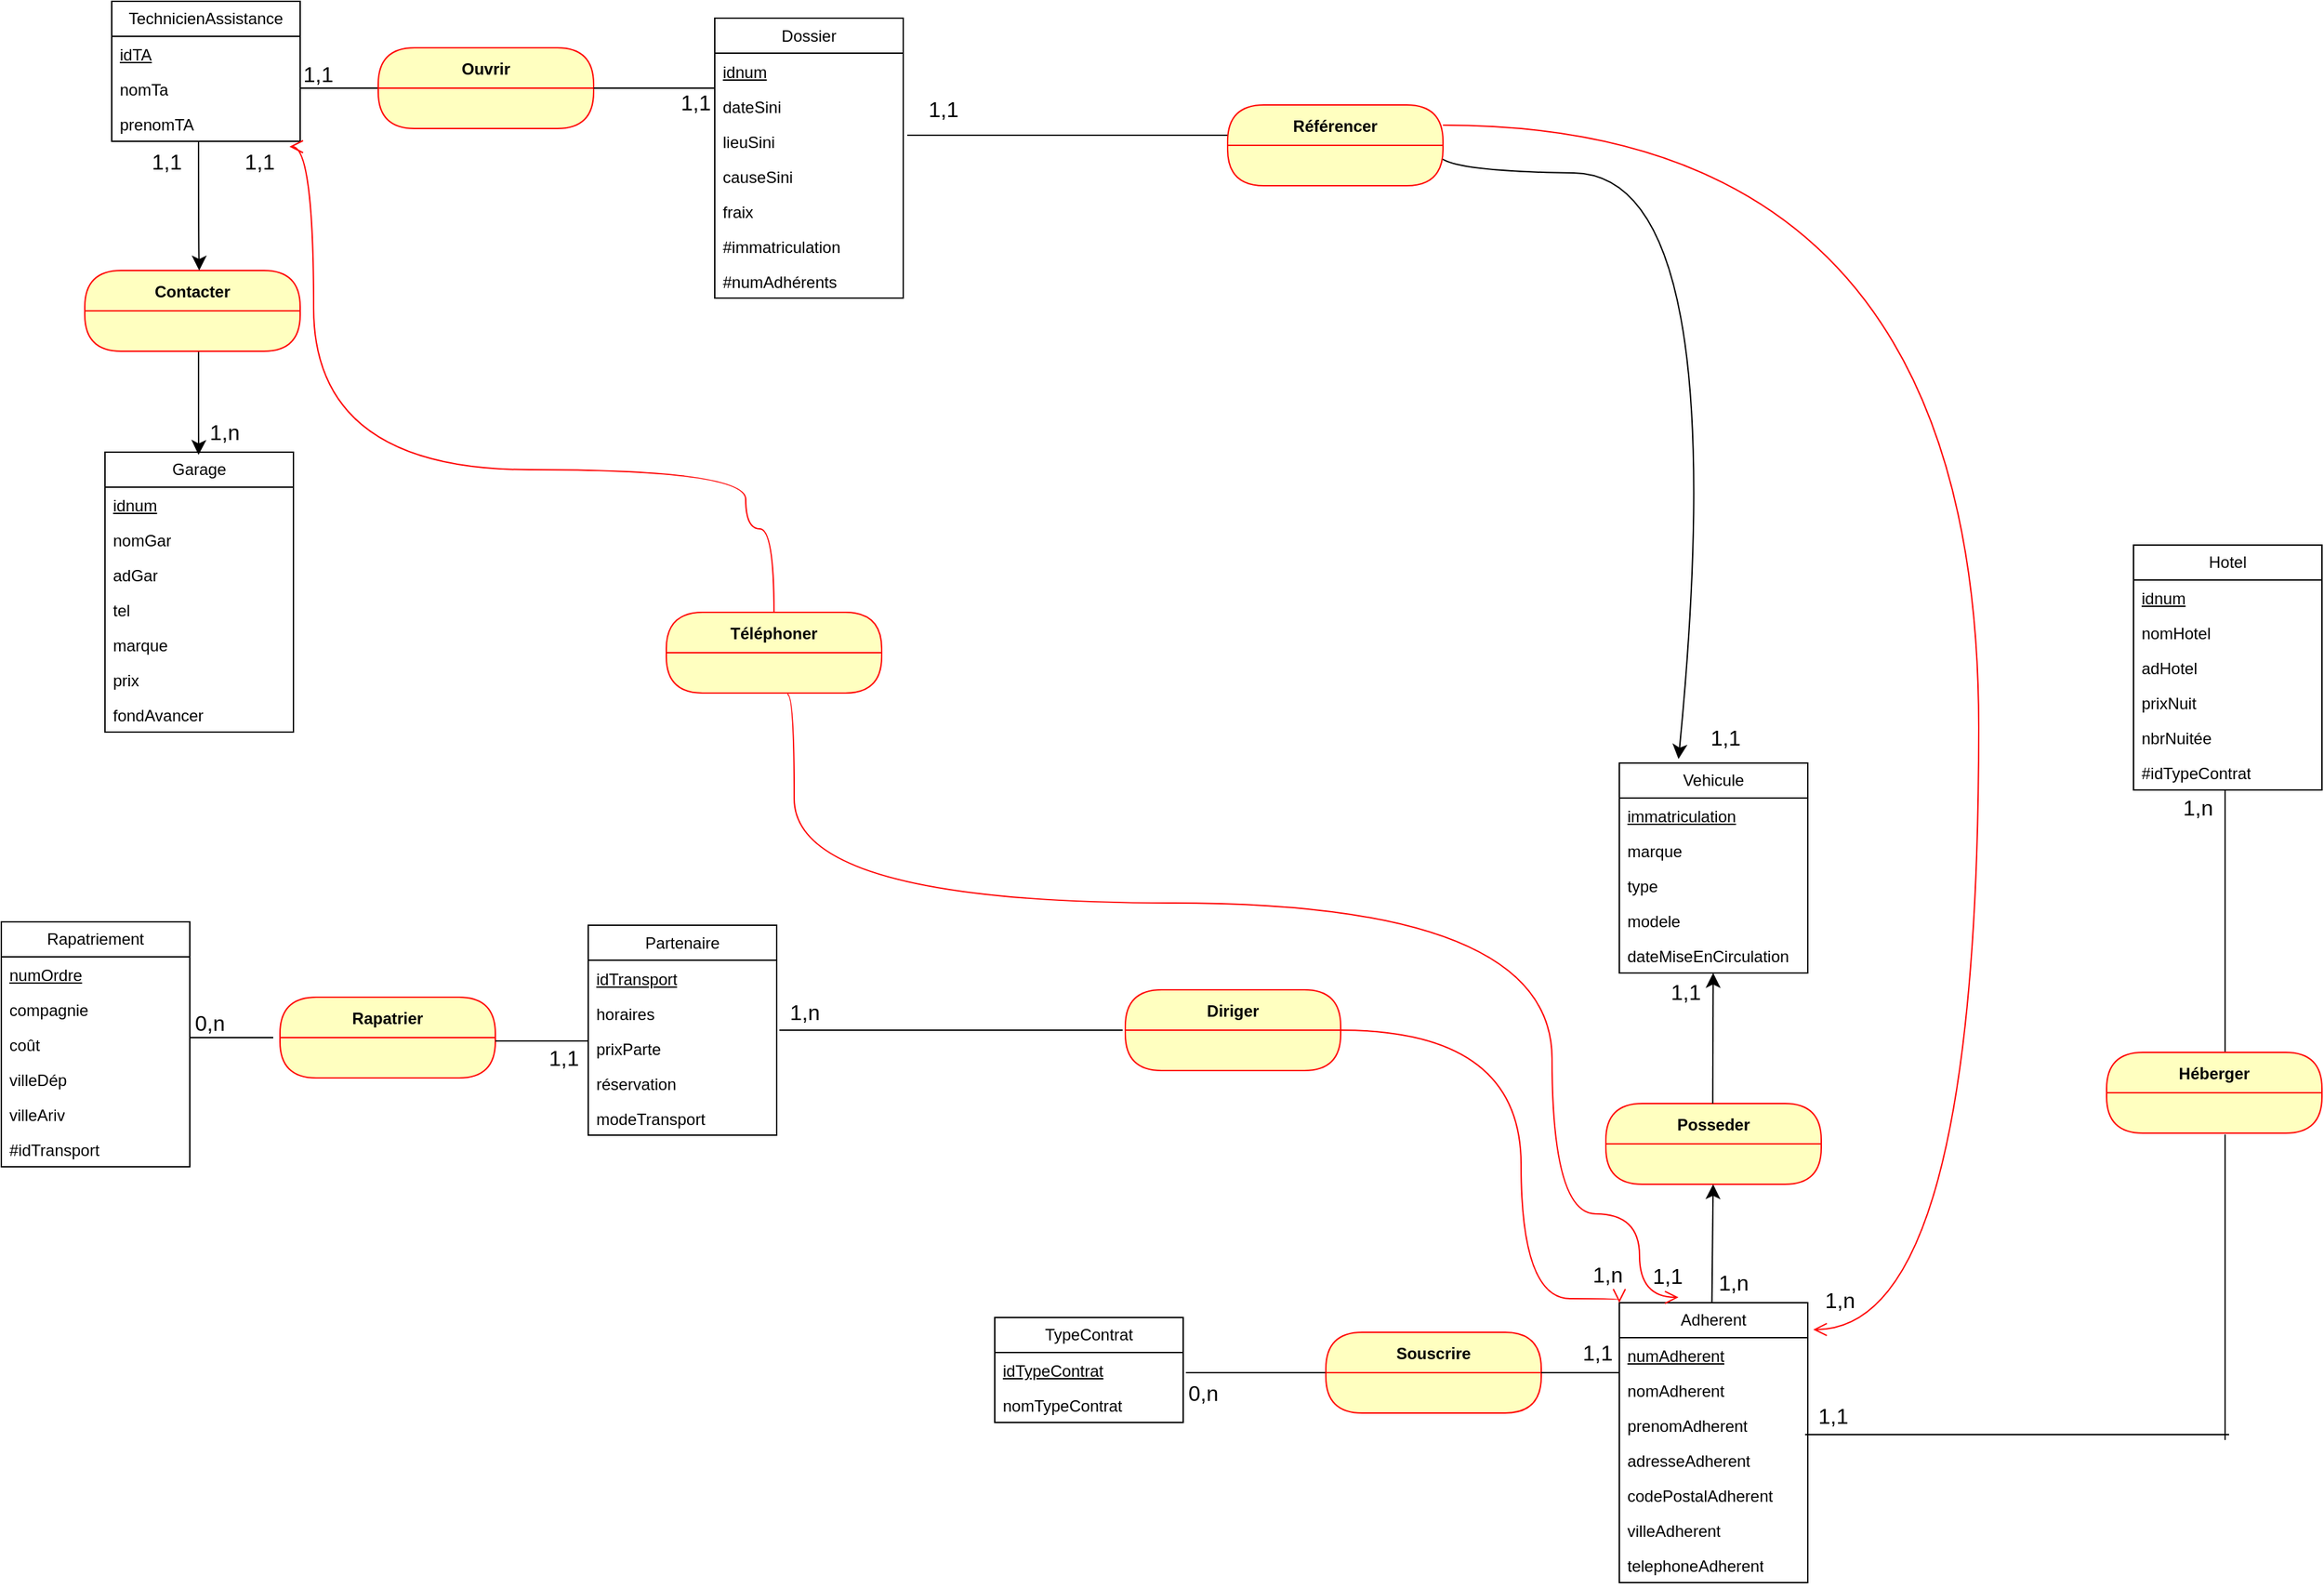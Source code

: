 <mxfile version="24.9.1">
  <diagram name="Page-1" id="tVB2RZ_dcveyIglYAben">
    <mxGraphModel dx="1834" dy="1194" grid="0" gridSize="10" guides="1" tooltips="1" connect="1" arrows="1" fold="1" page="0" pageScale="1" pageWidth="827" pageHeight="1169" math="0" shadow="0">
      <root>
        <mxCell id="0" />
        <mxCell id="1" parent="0" />
        <mxCell id="NAprB9nTRDR25nHlpTAs-6" value="Dossier" style="swimlane;fontStyle=0;childLayout=stackLayout;horizontal=1;startSize=26;fillColor=none;horizontalStack=0;resizeParent=1;resizeParentMax=0;resizeLast=0;collapsible=1;marginBottom=0;whiteSpace=wrap;html=1;" vertex="1" parent="1">
          <mxGeometry x="153" y="-113.5" width="140" height="208" as="geometry" />
        </mxCell>
        <mxCell id="NAprB9nTRDR25nHlpTAs-7" value="&lt;u&gt;idnum&lt;/u&gt;" style="text;strokeColor=none;fillColor=none;align=left;verticalAlign=top;spacingLeft=4;spacingRight=4;overflow=hidden;rotatable=0;points=[[0,0.5],[1,0.5]];portConstraint=eastwest;whiteSpace=wrap;html=1;" vertex="1" parent="NAprB9nTRDR25nHlpTAs-6">
          <mxGeometry y="26" width="140" height="26" as="geometry" />
        </mxCell>
        <mxCell id="NAprB9nTRDR25nHlpTAs-8" value="dateSini" style="text;strokeColor=none;fillColor=none;align=left;verticalAlign=top;spacingLeft=4;spacingRight=4;overflow=hidden;rotatable=0;points=[[0,0.5],[1,0.5]];portConstraint=eastwest;whiteSpace=wrap;html=1;" vertex="1" parent="NAprB9nTRDR25nHlpTAs-6">
          <mxGeometry y="52" width="140" height="26" as="geometry" />
        </mxCell>
        <mxCell id="NAprB9nTRDR25nHlpTAs-9" value="lieuSini" style="text;strokeColor=none;fillColor=none;align=left;verticalAlign=top;spacingLeft=4;spacingRight=4;overflow=hidden;rotatable=0;points=[[0,0.5],[1,0.5]];portConstraint=eastwest;whiteSpace=wrap;html=1;" vertex="1" parent="NAprB9nTRDR25nHlpTAs-6">
          <mxGeometry y="78" width="140" height="26" as="geometry" />
        </mxCell>
        <mxCell id="NAprB9nTRDR25nHlpTAs-14" value="causeSini" style="text;strokeColor=none;fillColor=none;align=left;verticalAlign=top;spacingLeft=4;spacingRight=4;overflow=hidden;rotatable=0;points=[[0,0.5],[1,0.5]];portConstraint=eastwest;whiteSpace=wrap;html=1;" vertex="1" parent="NAprB9nTRDR25nHlpTAs-6">
          <mxGeometry y="104" width="140" height="26" as="geometry" />
        </mxCell>
        <mxCell id="NAprB9nTRDR25nHlpTAs-19" value="fraix" style="text;strokeColor=none;fillColor=none;align=left;verticalAlign=top;spacingLeft=4;spacingRight=4;overflow=hidden;rotatable=0;points=[[0,0.5],[1,0.5]];portConstraint=eastwest;whiteSpace=wrap;html=1;" vertex="1" parent="NAprB9nTRDR25nHlpTAs-6">
          <mxGeometry y="130" width="140" height="26" as="geometry" />
        </mxCell>
        <mxCell id="NAprB9nTRDR25nHlpTAs-15" value="#immatriculation" style="text;strokeColor=none;fillColor=none;align=left;verticalAlign=top;spacingLeft=4;spacingRight=4;overflow=hidden;rotatable=0;points=[[0,0.5],[1,0.5]];portConstraint=eastwest;whiteSpace=wrap;html=1;" vertex="1" parent="NAprB9nTRDR25nHlpTAs-6">
          <mxGeometry y="156" width="140" height="26" as="geometry" />
        </mxCell>
        <mxCell id="NAprB9nTRDR25nHlpTAs-16" value="#numAdhérents" style="text;strokeColor=none;fillColor=none;align=left;verticalAlign=top;spacingLeft=4;spacingRight=4;overflow=hidden;rotatable=0;points=[[0,0.5],[1,0.5]];portConstraint=eastwest;whiteSpace=wrap;html=1;" vertex="1" parent="NAprB9nTRDR25nHlpTAs-6">
          <mxGeometry y="182" width="140" height="26" as="geometry" />
        </mxCell>
        <mxCell id="NAprB9nTRDR25nHlpTAs-1" value="TechnicienAssistance" style="swimlane;fontStyle=0;childLayout=stackLayout;horizontal=1;startSize=26;fillColor=none;horizontalStack=0;resizeParent=1;resizeParentMax=0;resizeLast=0;collapsible=1;marginBottom=0;whiteSpace=wrap;html=1;" vertex="1" parent="1">
          <mxGeometry x="-295" y="-126" width="140" height="104" as="geometry" />
        </mxCell>
        <mxCell id="NAprB9nTRDR25nHlpTAs-2" value="&lt;u&gt;idTA&lt;/u&gt;" style="text;strokeColor=none;fillColor=none;align=left;verticalAlign=top;spacingLeft=4;spacingRight=4;overflow=hidden;rotatable=0;points=[[0,0.5],[1,0.5]];portConstraint=eastwest;whiteSpace=wrap;html=1;" vertex="1" parent="NAprB9nTRDR25nHlpTAs-1">
          <mxGeometry y="26" width="140" height="26" as="geometry" />
        </mxCell>
        <mxCell id="NAprB9nTRDR25nHlpTAs-3" value="nomTa" style="text;strokeColor=none;fillColor=none;align=left;verticalAlign=top;spacingLeft=4;spacingRight=4;overflow=hidden;rotatable=0;points=[[0,0.5],[1,0.5]];portConstraint=eastwest;whiteSpace=wrap;html=1;" vertex="1" parent="NAprB9nTRDR25nHlpTAs-1">
          <mxGeometry y="52" width="140" height="26" as="geometry" />
        </mxCell>
        <mxCell id="NAprB9nTRDR25nHlpTAs-4" value="prenomTA" style="text;strokeColor=none;fillColor=none;align=left;verticalAlign=top;spacingLeft=4;spacingRight=4;overflow=hidden;rotatable=0;points=[[0,0.5],[1,0.5]];portConstraint=eastwest;whiteSpace=wrap;html=1;" vertex="1" parent="NAprB9nTRDR25nHlpTAs-1">
          <mxGeometry y="78" width="140" height="26" as="geometry" />
        </mxCell>
        <mxCell id="NAprB9nTRDR25nHlpTAs-5" value="" style="line;strokeWidth=1;fillColor=none;align=left;verticalAlign=middle;spacingTop=-1;spacingLeft=3;spacingRight=3;rotatable=0;labelPosition=right;points=[];portConstraint=eastwest;strokeColor=inherit;" vertex="1" parent="1">
          <mxGeometry x="-155" y="-71" width="132" height="19" as="geometry" />
        </mxCell>
        <mxCell id="NAprB9nTRDR25nHlpTAs-10" value="Ouvrir" style="swimlane;fontStyle=1;align=center;verticalAlign=middle;childLayout=stackLayout;horizontal=1;startSize=30;horizontalStack=0;resizeParent=0;resizeLast=1;container=0;fontColor=#000000;collapsible=0;rounded=1;arcSize=30;strokeColor=#ff0000;fillColor=#ffffc0;swimlaneFillColor=#ffffc0;dropTarget=0;" vertex="1" parent="1">
          <mxGeometry x="-97" y="-91.5" width="160" height="60" as="geometry" />
        </mxCell>
        <mxCell id="NAprB9nTRDR25nHlpTAs-13" value="" style="line;strokeWidth=1;fillColor=none;align=left;verticalAlign=middle;spacingTop=-1;spacingLeft=3;spacingRight=3;rotatable=0;labelPosition=right;points=[];portConstraint=eastwest;strokeColor=inherit;" vertex="1" parent="1">
          <mxGeometry x="63" y="-64.5" width="90" height="6" as="geometry" />
        </mxCell>
        <mxCell id="NAprB9nTRDR25nHlpTAs-17" value="1,1" style="text;strokeColor=none;fillColor=none;html=1;align=center;verticalAlign=middle;whiteSpace=wrap;rounded=0;fontSize=16;" vertex="1" parent="1">
          <mxGeometry x="-152" y="-79.5" width="21" height="15" as="geometry" />
        </mxCell>
        <mxCell id="NAprB9nTRDR25nHlpTAs-18" value="1,1" style="text;strokeColor=none;fillColor=none;html=1;align=center;verticalAlign=middle;whiteSpace=wrap;rounded=0;fontSize=16;" vertex="1" parent="1">
          <mxGeometry x="127" y="-58.5" width="24" height="15" as="geometry" />
        </mxCell>
        <mxCell id="NAprB9nTRDR25nHlpTAs-22" style="edgeStyle=none;curved=1;rounded=0;orthogonalLoop=1;jettySize=auto;html=1;fontSize=12;startSize=8;endSize=8;exitX=0.521;exitY=1.096;exitDx=0;exitDy=0;exitPerimeter=0;" edge="1" parent="1">
          <mxGeometry relative="1" as="geometry">
            <mxPoint x="-230.5" y="211" as="targetPoint" />
            <mxPoint x="-230.5" y="129.996" as="sourcePoint" />
            <Array as="points">
              <mxPoint x="-230.5" y="158" />
              <mxPoint x="-230.5" y="170" />
              <mxPoint x="-230.5" y="182" />
              <mxPoint x="-230.44" y="208" />
            </Array>
          </mxGeometry>
        </mxCell>
        <mxCell id="NAprB9nTRDR25nHlpTAs-23" value="TypeContrat" style="swimlane;fontStyle=0;childLayout=stackLayout;horizontal=1;startSize=26;fillColor=none;horizontalStack=0;resizeParent=1;resizeParentMax=0;resizeLast=0;collapsible=1;marginBottom=0;whiteSpace=wrap;html=1;" vertex="1" parent="1">
          <mxGeometry x="361" y="852" width="140" height="78" as="geometry" />
        </mxCell>
        <mxCell id="NAprB9nTRDR25nHlpTAs-24" value="&lt;u&gt;idTypeContrat&lt;/u&gt;" style="text;strokeColor=none;fillColor=none;align=left;verticalAlign=top;spacingLeft=4;spacingRight=4;overflow=hidden;rotatable=0;points=[[0,0.5],[1,0.5]];portConstraint=eastwest;whiteSpace=wrap;html=1;" vertex="1" parent="NAprB9nTRDR25nHlpTAs-23">
          <mxGeometry y="26" width="140" height="26" as="geometry" />
        </mxCell>
        <mxCell id="NAprB9nTRDR25nHlpTAs-25" value="nomTypeContrat" style="text;strokeColor=none;fillColor=none;align=left;verticalAlign=top;spacingLeft=4;spacingRight=4;overflow=hidden;rotatable=0;points=[[0,0.5],[1,0.5]];portConstraint=eastwest;whiteSpace=wrap;html=1;" vertex="1" parent="NAprB9nTRDR25nHlpTAs-23">
          <mxGeometry y="52" width="140" height="26" as="geometry" />
        </mxCell>
        <mxCell id="NAprB9nTRDR25nHlpTAs-27" value="" style="line;strokeWidth=1;fillColor=none;align=left;verticalAlign=middle;spacingTop=-1;spacingLeft=3;spacingRight=3;rotatable=0;labelPosition=right;points=[];portConstraint=eastwest;strokeColor=inherit;direction=south;" vertex="1" parent="1">
          <mxGeometry x="1214.5" y="460" width="121" height="195" as="geometry" />
        </mxCell>
        <mxCell id="NAprB9nTRDR25nHlpTAs-28" value="Garage" style="swimlane;fontStyle=0;childLayout=stackLayout;horizontal=1;startSize=26;fillColor=none;horizontalStack=0;resizeParent=1;resizeParentMax=0;resizeLast=0;collapsible=1;marginBottom=0;whiteSpace=wrap;html=1;" vertex="1" parent="1">
          <mxGeometry x="-300" y="209" width="140" height="208" as="geometry" />
        </mxCell>
        <mxCell id="NAprB9nTRDR25nHlpTAs-29" value="&lt;u&gt;idnum&lt;/u&gt;" style="text;strokeColor=none;fillColor=none;align=left;verticalAlign=top;spacingLeft=4;spacingRight=4;overflow=hidden;rotatable=0;points=[[0,0.5],[1,0.5]];portConstraint=eastwest;whiteSpace=wrap;html=1;" vertex="1" parent="NAprB9nTRDR25nHlpTAs-28">
          <mxGeometry y="26" width="140" height="26" as="geometry" />
        </mxCell>
        <mxCell id="NAprB9nTRDR25nHlpTAs-30" value="nomGar" style="text;strokeColor=none;fillColor=none;align=left;verticalAlign=top;spacingLeft=4;spacingRight=4;overflow=hidden;rotatable=0;points=[[0,0.5],[1,0.5]];portConstraint=eastwest;whiteSpace=wrap;html=1;" vertex="1" parent="NAprB9nTRDR25nHlpTAs-28">
          <mxGeometry y="52" width="140" height="26" as="geometry" />
        </mxCell>
        <mxCell id="NAprB9nTRDR25nHlpTAs-31" value="adGar" style="text;strokeColor=none;fillColor=none;align=left;verticalAlign=top;spacingLeft=4;spacingRight=4;overflow=hidden;rotatable=0;points=[[0,0.5],[1,0.5]];portConstraint=eastwest;whiteSpace=wrap;html=1;" vertex="1" parent="NAprB9nTRDR25nHlpTAs-28">
          <mxGeometry y="78" width="140" height="26" as="geometry" />
        </mxCell>
        <mxCell id="NAprB9nTRDR25nHlpTAs-32" value="tel" style="text;strokeColor=none;fillColor=none;align=left;verticalAlign=top;spacingLeft=4;spacingRight=4;overflow=hidden;rotatable=0;points=[[0,0.5],[1,0.5]];portConstraint=eastwest;whiteSpace=wrap;html=1;" vertex="1" parent="NAprB9nTRDR25nHlpTAs-28">
          <mxGeometry y="104" width="140" height="26" as="geometry" />
        </mxCell>
        <mxCell id="NAprB9nTRDR25nHlpTAs-38" value="marque" style="text;strokeColor=none;fillColor=none;align=left;verticalAlign=top;spacingLeft=4;spacingRight=4;overflow=hidden;rotatable=0;points=[[0,0.5],[1,0.5]];portConstraint=eastwest;whiteSpace=wrap;html=1;" vertex="1" parent="NAprB9nTRDR25nHlpTAs-28">
          <mxGeometry y="130" width="140" height="26" as="geometry" />
        </mxCell>
        <mxCell id="NAprB9nTRDR25nHlpTAs-39" value="prix" style="text;strokeColor=none;fillColor=none;align=left;verticalAlign=top;spacingLeft=4;spacingRight=4;overflow=hidden;rotatable=0;points=[[0,0.5],[1,0.5]];portConstraint=eastwest;whiteSpace=wrap;html=1;" vertex="1" parent="NAprB9nTRDR25nHlpTAs-28">
          <mxGeometry y="156" width="140" height="26" as="geometry" />
        </mxCell>
        <mxCell id="NAprB9nTRDR25nHlpTAs-40" value="fondAvancer" style="text;strokeColor=none;fillColor=none;align=left;verticalAlign=top;spacingLeft=4;spacingRight=4;overflow=hidden;rotatable=0;points=[[0,0.5],[1,0.5]];portConstraint=eastwest;whiteSpace=wrap;html=1;" vertex="1" parent="NAprB9nTRDR25nHlpTAs-28">
          <mxGeometry y="182" width="140" height="26" as="geometry" />
        </mxCell>
        <mxCell id="NAprB9nTRDR25nHlpTAs-42" value="Hotel" style="swimlane;fontStyle=0;childLayout=stackLayout;horizontal=1;startSize=26;fillColor=none;horizontalStack=0;resizeParent=1;resizeParentMax=0;resizeLast=0;collapsible=1;marginBottom=0;whiteSpace=wrap;html=1;" vertex="1" parent="1">
          <mxGeometry x="1207" y="278" width="140" height="182" as="geometry" />
        </mxCell>
        <mxCell id="NAprB9nTRDR25nHlpTAs-43" value="&lt;u&gt;idnum&lt;/u&gt;" style="text;strokeColor=none;fillColor=none;align=left;verticalAlign=top;spacingLeft=4;spacingRight=4;overflow=hidden;rotatable=0;points=[[0,0.5],[1,0.5]];portConstraint=eastwest;whiteSpace=wrap;html=1;" vertex="1" parent="NAprB9nTRDR25nHlpTAs-42">
          <mxGeometry y="26" width="140" height="26" as="geometry" />
        </mxCell>
        <mxCell id="NAprB9nTRDR25nHlpTAs-44" value="nomHotel" style="text;strokeColor=none;fillColor=none;align=left;verticalAlign=top;spacingLeft=4;spacingRight=4;overflow=hidden;rotatable=0;points=[[0,0.5],[1,0.5]];portConstraint=eastwest;whiteSpace=wrap;html=1;" vertex="1" parent="NAprB9nTRDR25nHlpTAs-42">
          <mxGeometry y="52" width="140" height="26" as="geometry" />
        </mxCell>
        <mxCell id="NAprB9nTRDR25nHlpTAs-45" value="adHotel" style="text;strokeColor=none;fillColor=none;align=left;verticalAlign=top;spacingLeft=4;spacingRight=4;overflow=hidden;rotatable=0;points=[[0,0.5],[1,0.5]];portConstraint=eastwest;whiteSpace=wrap;html=1;" vertex="1" parent="NAprB9nTRDR25nHlpTAs-42">
          <mxGeometry y="78" width="140" height="26" as="geometry" />
        </mxCell>
        <mxCell id="NAprB9nTRDR25nHlpTAs-46" value="prixNuit" style="text;strokeColor=none;fillColor=none;align=left;verticalAlign=top;spacingLeft=4;spacingRight=4;overflow=hidden;rotatable=0;points=[[0,0.5],[1,0.5]];portConstraint=eastwest;whiteSpace=wrap;html=1;" vertex="1" parent="NAprB9nTRDR25nHlpTAs-42">
          <mxGeometry y="104" width="140" height="26" as="geometry" />
        </mxCell>
        <mxCell id="NAprB9nTRDR25nHlpTAs-47" value="nbrNuitée" style="text;strokeColor=none;fillColor=none;align=left;verticalAlign=top;spacingLeft=4;spacingRight=4;overflow=hidden;rotatable=0;points=[[0,0.5],[1,0.5]];portConstraint=eastwest;whiteSpace=wrap;html=1;" vertex="1" parent="NAprB9nTRDR25nHlpTAs-42">
          <mxGeometry y="130" width="140" height="26" as="geometry" />
        </mxCell>
        <mxCell id="NAprB9nTRDR25nHlpTAs-56" value="#idTypeContrat" style="text;strokeColor=none;fillColor=none;align=left;verticalAlign=top;spacingLeft=4;spacingRight=4;overflow=hidden;rotatable=0;points=[[0,0.5],[1,0.5]];portConstraint=eastwest;whiteSpace=wrap;html=1;" vertex="1" parent="NAprB9nTRDR25nHlpTAs-42">
          <mxGeometry y="156" width="140" height="26" as="geometry" />
        </mxCell>
        <mxCell id="NAprB9nTRDR25nHlpTAs-49" value="Contacter" style="swimlane;fontStyle=1;align=center;verticalAlign=middle;childLayout=stackLayout;horizontal=1;startSize=30;horizontalStack=0;resizeParent=0;resizeLast=1;container=0;fontColor=#000000;collapsible=0;rounded=1;arcSize=30;strokeColor=#ff0000;fillColor=#ffffc0;swimlaneFillColor=#ffffc0;dropTarget=0;" vertex="1" parent="1">
          <mxGeometry x="-315" y="74" width="160" height="60" as="geometry" />
        </mxCell>
        <mxCell id="NAprB9nTRDR25nHlpTAs-54" style="edgeStyle=none;curved=1;rounded=0;orthogonalLoop=1;jettySize=auto;html=1;fontSize=12;startSize=8;endSize=8;exitX=0.521;exitY=1.096;exitDx=0;exitDy=0;exitPerimeter=0;" edge="1" parent="1">
          <mxGeometry relative="1" as="geometry">
            <mxPoint x="-230" y="74" as="targetPoint" />
            <mxPoint x="-230.5" y="-22.004" as="sourcePoint" />
            <Array as="points">
              <mxPoint x="-230.44" y="56" />
              <mxPoint x="-230" y="72" />
            </Array>
          </mxGeometry>
        </mxCell>
        <mxCell id="NAprB9nTRDR25nHlpTAs-57" value="" style="line;strokeWidth=1;fillColor=none;align=left;verticalAlign=middle;spacingTop=-1;spacingLeft=3;spacingRight=3;rotatable=0;labelPosition=right;points=[];portConstraint=eastwest;strokeColor=inherit;" vertex="1" parent="1">
          <mxGeometry x="503" y="829.5" width="104" height="127" as="geometry" />
        </mxCell>
        <mxCell id="NAprB9nTRDR25nHlpTAs-58" value="Adherent" style="swimlane;fontStyle=0;childLayout=stackLayout;horizontal=1;startSize=26;fillColor=none;horizontalStack=0;resizeParent=1;resizeParentMax=0;resizeLast=0;collapsible=1;marginBottom=0;whiteSpace=wrap;html=1;" vertex="1" parent="1">
          <mxGeometry x="825" y="841" width="140" height="208" as="geometry" />
        </mxCell>
        <mxCell id="NAprB9nTRDR25nHlpTAs-59" value="&lt;u&gt;numAdherent&lt;/u&gt;" style="text;strokeColor=none;fillColor=none;align=left;verticalAlign=top;spacingLeft=4;spacingRight=4;overflow=hidden;rotatable=0;points=[[0,0.5],[1,0.5]];portConstraint=eastwest;whiteSpace=wrap;html=1;" vertex="1" parent="NAprB9nTRDR25nHlpTAs-58">
          <mxGeometry y="26" width="140" height="26" as="geometry" />
        </mxCell>
        <mxCell id="NAprB9nTRDR25nHlpTAs-60" value="nomAdherent" style="text;strokeColor=none;fillColor=none;align=left;verticalAlign=top;spacingLeft=4;spacingRight=4;overflow=hidden;rotatable=0;points=[[0,0.5],[1,0.5]];portConstraint=eastwest;whiteSpace=wrap;html=1;" vertex="1" parent="NAprB9nTRDR25nHlpTAs-58">
          <mxGeometry y="52" width="140" height="26" as="geometry" />
        </mxCell>
        <mxCell id="NAprB9nTRDR25nHlpTAs-61" value="prenomAdherent" style="text;strokeColor=none;fillColor=none;align=left;verticalAlign=top;spacingLeft=4;spacingRight=4;overflow=hidden;rotatable=0;points=[[0,0.5],[1,0.5]];portConstraint=eastwest;whiteSpace=wrap;html=1;" vertex="1" parent="NAprB9nTRDR25nHlpTAs-58">
          <mxGeometry y="78" width="140" height="26" as="geometry" />
        </mxCell>
        <mxCell id="NAprB9nTRDR25nHlpTAs-66" value="adresseAdherent" style="text;strokeColor=none;fillColor=none;align=left;verticalAlign=top;spacingLeft=4;spacingRight=4;overflow=hidden;rotatable=0;points=[[0,0.5],[1,0.5]];portConstraint=eastwest;whiteSpace=wrap;html=1;" vertex="1" parent="NAprB9nTRDR25nHlpTAs-58">
          <mxGeometry y="104" width="140" height="26" as="geometry" />
        </mxCell>
        <mxCell id="NAprB9nTRDR25nHlpTAs-67" value="codePostalAdherent" style="text;strokeColor=none;fillColor=none;align=left;verticalAlign=top;spacingLeft=4;spacingRight=4;overflow=hidden;rotatable=0;points=[[0,0.5],[1,0.5]];portConstraint=eastwest;whiteSpace=wrap;html=1;" vertex="1" parent="NAprB9nTRDR25nHlpTAs-58">
          <mxGeometry y="130" width="140" height="26" as="geometry" />
        </mxCell>
        <mxCell id="NAprB9nTRDR25nHlpTAs-68" value="villeAdherent" style="text;strokeColor=none;fillColor=none;align=left;verticalAlign=top;spacingLeft=4;spacingRight=4;overflow=hidden;rotatable=0;points=[[0,0.5],[1,0.5]];portConstraint=eastwest;whiteSpace=wrap;html=1;" vertex="1" parent="NAprB9nTRDR25nHlpTAs-58">
          <mxGeometry y="156" width="140" height="26" as="geometry" />
        </mxCell>
        <mxCell id="NAprB9nTRDR25nHlpTAs-69" value="telephoneAdherent" style="text;strokeColor=none;fillColor=none;align=left;verticalAlign=top;spacingLeft=4;spacingRight=4;overflow=hidden;rotatable=0;points=[[0,0.5],[1,0.5]];portConstraint=eastwest;whiteSpace=wrap;html=1;" vertex="1" parent="NAprB9nTRDR25nHlpTAs-58">
          <mxGeometry y="182" width="140" height="26" as="geometry" />
        </mxCell>
        <mxCell id="NAprB9nTRDR25nHlpTAs-62" value="Souscrire" style="swimlane;fontStyle=1;align=center;verticalAlign=middle;childLayout=stackLayout;horizontal=1;startSize=30;horizontalStack=0;resizeParent=0;resizeLast=1;container=0;fontColor=#000000;collapsible=0;rounded=1;arcSize=30;strokeColor=#ff0000;fillColor=#ffffc0;swimlaneFillColor=#ffffc0;dropTarget=0;" vertex="1" parent="1">
          <mxGeometry x="607" y="863" width="160" height="60" as="geometry" />
        </mxCell>
        <mxCell id="NAprB9nTRDR25nHlpTAs-65" value="" style="line;strokeWidth=1;fillColor=none;align=left;verticalAlign=middle;spacingTop=-1;spacingLeft=3;spacingRight=3;rotatable=0;labelPosition=right;points=[];portConstraint=eastwest;strokeColor=inherit;" vertex="1" parent="1">
          <mxGeometry x="767" y="829.5" width="58" height="127" as="geometry" />
        </mxCell>
        <mxCell id="NAprB9nTRDR25nHlpTAs-71" style="edgeStyle=none;curved=1;rounded=0;orthogonalLoop=1;jettySize=auto;html=1;fontSize=12;startSize=8;endSize=8;" edge="1" parent="1" target="NAprB9nTRDR25nHlpTAs-72">
          <mxGeometry relative="1" as="geometry">
            <mxPoint x="896.22" y="748" as="targetPoint" />
            <mxPoint x="893.78" y="841" as="sourcePoint" />
            <Array as="points" />
          </mxGeometry>
        </mxCell>
        <mxCell id="NAprB9nTRDR25nHlpTAs-72" value="Posseder" style="swimlane;fontStyle=1;align=center;verticalAlign=middle;childLayout=stackLayout;horizontal=1;startSize=30;horizontalStack=0;resizeParent=0;resizeLast=1;container=0;fontColor=#000000;collapsible=0;rounded=1;arcSize=30;strokeColor=#ff0000;fillColor=#ffffc0;swimlaneFillColor=#ffffc0;dropTarget=0;" vertex="1" parent="1">
          <mxGeometry x="815" y="693" width="160" height="60" as="geometry" />
        </mxCell>
        <mxCell id="NAprB9nTRDR25nHlpTAs-74" style="edgeStyle=none;curved=1;rounded=0;orthogonalLoop=1;jettySize=auto;html=1;fontSize=12;startSize=8;endSize=8;" edge="1" parent="1" target="NAprB9nTRDR25nHlpTAs-75">
          <mxGeometry relative="1" as="geometry">
            <mxPoint x="895.61" y="605" as="targetPoint" />
            <mxPoint x="894.39" y="693" as="sourcePoint" />
            <Array as="points" />
          </mxGeometry>
        </mxCell>
        <mxCell id="NAprB9nTRDR25nHlpTAs-75" value="Vehicule" style="swimlane;fontStyle=0;childLayout=stackLayout;horizontal=1;startSize=26;fillColor=none;horizontalStack=0;resizeParent=1;resizeParentMax=0;resizeLast=0;collapsible=1;marginBottom=0;whiteSpace=wrap;html=1;" vertex="1" parent="1">
          <mxGeometry x="825.0" y="440" width="140" height="156" as="geometry" />
        </mxCell>
        <mxCell id="NAprB9nTRDR25nHlpTAs-76" value="&lt;u&gt;immatriculation&lt;/u&gt;" style="text;strokeColor=none;fillColor=none;align=left;verticalAlign=top;spacingLeft=4;spacingRight=4;overflow=hidden;rotatable=0;points=[[0,0.5],[1,0.5]];portConstraint=eastwest;whiteSpace=wrap;html=1;" vertex="1" parent="NAprB9nTRDR25nHlpTAs-75">
          <mxGeometry y="26" width="140" height="26" as="geometry" />
        </mxCell>
        <mxCell id="NAprB9nTRDR25nHlpTAs-77" value="marque" style="text;strokeColor=none;fillColor=none;align=left;verticalAlign=top;spacingLeft=4;spacingRight=4;overflow=hidden;rotatable=0;points=[[0,0.5],[1,0.5]];portConstraint=eastwest;whiteSpace=wrap;html=1;" vertex="1" parent="NAprB9nTRDR25nHlpTAs-75">
          <mxGeometry y="52" width="140" height="26" as="geometry" />
        </mxCell>
        <mxCell id="NAprB9nTRDR25nHlpTAs-78" value="type" style="text;strokeColor=none;fillColor=none;align=left;verticalAlign=top;spacingLeft=4;spacingRight=4;overflow=hidden;rotatable=0;points=[[0,0.5],[1,0.5]];portConstraint=eastwest;whiteSpace=wrap;html=1;" vertex="1" parent="NAprB9nTRDR25nHlpTAs-75">
          <mxGeometry y="78" width="140" height="26" as="geometry" />
        </mxCell>
        <mxCell id="NAprB9nTRDR25nHlpTAs-79" value="modele" style="text;strokeColor=none;fillColor=none;align=left;verticalAlign=top;spacingLeft=4;spacingRight=4;overflow=hidden;rotatable=0;points=[[0,0.5],[1,0.5]];portConstraint=eastwest;whiteSpace=wrap;html=1;" vertex="1" parent="NAprB9nTRDR25nHlpTAs-75">
          <mxGeometry y="104" width="140" height="26" as="geometry" />
        </mxCell>
        <mxCell id="NAprB9nTRDR25nHlpTAs-80" value="dateMiseEnCirculation" style="text;strokeColor=none;fillColor=none;align=left;verticalAlign=top;spacingLeft=4;spacingRight=4;overflow=hidden;rotatable=0;points=[[0,0.5],[1,0.5]];portConstraint=eastwest;whiteSpace=wrap;html=1;" vertex="1" parent="NAprB9nTRDR25nHlpTAs-75">
          <mxGeometry y="130" width="140" height="26" as="geometry" />
        </mxCell>
        <mxCell id="NAprB9nTRDR25nHlpTAs-81" value="0,n" style="text;strokeColor=none;fillColor=none;html=1;align=center;verticalAlign=middle;whiteSpace=wrap;rounded=0;fontSize=16;" vertex="1" parent="1">
          <mxGeometry x="503" y="897" width="26" height="22" as="geometry" />
        </mxCell>
        <mxCell id="NAprB9nTRDR25nHlpTAs-82" value="1,1" style="text;strokeColor=none;fillColor=none;html=1;align=center;verticalAlign=middle;whiteSpace=wrap;rounded=0;fontSize=16;" vertex="1" parent="1">
          <mxGeometry x="796" y="876" width="26" height="3" as="geometry" />
        </mxCell>
        <mxCell id="NAprB9nTRDR25nHlpTAs-83" value="1,n" style="text;strokeColor=none;fillColor=none;html=1;align=center;verticalAlign=middle;whiteSpace=wrap;rounded=0;fontSize=16;" vertex="1" parent="1">
          <mxGeometry x="903" y="818" width="14" height="15" as="geometry" />
        </mxCell>
        <mxCell id="NAprB9nTRDR25nHlpTAs-84" value="1,1" style="text;strokeColor=none;fillColor=none;html=1;align=center;verticalAlign=middle;whiteSpace=wrap;rounded=0;fontSize=16;" vertex="1" parent="1">
          <mxGeometry x="865" y="605" width="19" height="9" as="geometry" />
        </mxCell>
        <mxCell id="NAprB9nTRDR25nHlpTAs-87" value="1,n" style="text;strokeColor=none;fillColor=none;html=1;align=center;verticalAlign=middle;whiteSpace=wrap;rounded=0;fontSize=16;" vertex="1" parent="1">
          <mxGeometry x="1225" y="458" width="60" height="30" as="geometry" />
        </mxCell>
        <mxCell id="NAprB9nTRDR25nHlpTAs-88" value="Rapatriement" style="swimlane;fontStyle=0;childLayout=stackLayout;horizontal=1;startSize=26;fillColor=none;horizontalStack=0;resizeParent=1;resizeParentMax=0;resizeLast=0;collapsible=1;marginBottom=0;whiteSpace=wrap;html=1;" vertex="1" parent="1">
          <mxGeometry x="-377" y="558" width="140" height="182" as="geometry" />
        </mxCell>
        <mxCell id="NAprB9nTRDR25nHlpTAs-89" value="&lt;u&gt;numOrdre&lt;/u&gt;" style="text;strokeColor=none;fillColor=none;align=left;verticalAlign=top;spacingLeft=4;spacingRight=4;overflow=hidden;rotatable=0;points=[[0,0.5],[1,0.5]];portConstraint=eastwest;whiteSpace=wrap;html=1;" vertex="1" parent="NAprB9nTRDR25nHlpTAs-88">
          <mxGeometry y="26" width="140" height="26" as="geometry" />
        </mxCell>
        <mxCell id="NAprB9nTRDR25nHlpTAs-90" value="compagnie" style="text;strokeColor=none;fillColor=none;align=left;verticalAlign=top;spacingLeft=4;spacingRight=4;overflow=hidden;rotatable=0;points=[[0,0.5],[1,0.5]];portConstraint=eastwest;whiteSpace=wrap;html=1;" vertex="1" parent="NAprB9nTRDR25nHlpTAs-88">
          <mxGeometry y="52" width="140" height="26" as="geometry" />
        </mxCell>
        <mxCell id="NAprB9nTRDR25nHlpTAs-91" value="coût" style="text;strokeColor=none;fillColor=none;align=left;verticalAlign=top;spacingLeft=4;spacingRight=4;overflow=hidden;rotatable=0;points=[[0,0.5],[1,0.5]];portConstraint=eastwest;whiteSpace=wrap;html=1;" vertex="1" parent="NAprB9nTRDR25nHlpTAs-88">
          <mxGeometry y="78" width="140" height="26" as="geometry" />
        </mxCell>
        <mxCell id="NAprB9nTRDR25nHlpTAs-92" value="villeDép" style="text;strokeColor=none;fillColor=none;align=left;verticalAlign=top;spacingLeft=4;spacingRight=4;overflow=hidden;rotatable=0;points=[[0,0.5],[1,0.5]];portConstraint=eastwest;whiteSpace=wrap;html=1;" vertex="1" parent="NAprB9nTRDR25nHlpTAs-88">
          <mxGeometry y="104" width="140" height="26" as="geometry" />
        </mxCell>
        <mxCell id="NAprB9nTRDR25nHlpTAs-93" value="villeAriv" style="text;strokeColor=none;fillColor=none;align=left;verticalAlign=top;spacingLeft=4;spacingRight=4;overflow=hidden;rotatable=0;points=[[0,0.5],[1,0.5]];portConstraint=eastwest;whiteSpace=wrap;html=1;" vertex="1" parent="NAprB9nTRDR25nHlpTAs-88">
          <mxGeometry y="130" width="140" height="26" as="geometry" />
        </mxCell>
        <mxCell id="NAprB9nTRDR25nHlpTAs-94" value="#idTransport" style="text;strokeColor=none;fillColor=none;align=left;verticalAlign=top;spacingLeft=4;spacingRight=4;overflow=hidden;rotatable=0;points=[[0,0.5],[1,0.5]];portConstraint=eastwest;whiteSpace=wrap;html=1;" vertex="1" parent="NAprB9nTRDR25nHlpTAs-88">
          <mxGeometry y="156" width="140" height="26" as="geometry" />
        </mxCell>
        <mxCell id="NAprB9nTRDR25nHlpTAs-95" value="Partenaire" style="swimlane;fontStyle=0;childLayout=stackLayout;horizontal=1;startSize=26;fillColor=none;horizontalStack=0;resizeParent=1;resizeParentMax=0;resizeLast=0;collapsible=1;marginBottom=0;whiteSpace=wrap;html=1;" vertex="1" parent="1">
          <mxGeometry x="59" y="560.5" width="140" height="156" as="geometry" />
        </mxCell>
        <mxCell id="NAprB9nTRDR25nHlpTAs-96" value="&lt;u&gt;idTransport&lt;/u&gt;" style="text;strokeColor=none;fillColor=none;align=left;verticalAlign=top;spacingLeft=4;spacingRight=4;overflow=hidden;rotatable=0;points=[[0,0.5],[1,0.5]];portConstraint=eastwest;whiteSpace=wrap;html=1;" vertex="1" parent="NAprB9nTRDR25nHlpTAs-95">
          <mxGeometry y="26" width="140" height="26" as="geometry" />
        </mxCell>
        <mxCell id="NAprB9nTRDR25nHlpTAs-97" value="horaires" style="text;strokeColor=none;fillColor=none;align=left;verticalAlign=top;spacingLeft=4;spacingRight=4;overflow=hidden;rotatable=0;points=[[0,0.5],[1,0.5]];portConstraint=eastwest;whiteSpace=wrap;html=1;" vertex="1" parent="NAprB9nTRDR25nHlpTAs-95">
          <mxGeometry y="52" width="140" height="26" as="geometry" />
        </mxCell>
        <mxCell id="NAprB9nTRDR25nHlpTAs-98" value="prixParte" style="text;strokeColor=none;fillColor=none;align=left;verticalAlign=top;spacingLeft=4;spacingRight=4;overflow=hidden;rotatable=0;points=[[0,0.5],[1,0.5]];portConstraint=eastwest;whiteSpace=wrap;html=1;" vertex="1" parent="NAprB9nTRDR25nHlpTAs-95">
          <mxGeometry y="78" width="140" height="26" as="geometry" />
        </mxCell>
        <mxCell id="NAprB9nTRDR25nHlpTAs-99" value="réservation" style="text;strokeColor=none;fillColor=none;align=left;verticalAlign=top;spacingLeft=4;spacingRight=4;overflow=hidden;rotatable=0;points=[[0,0.5],[1,0.5]];portConstraint=eastwest;whiteSpace=wrap;html=1;" vertex="1" parent="NAprB9nTRDR25nHlpTAs-95">
          <mxGeometry y="104" width="140" height="26" as="geometry" />
        </mxCell>
        <mxCell id="NAprB9nTRDR25nHlpTAs-100" value="modeTransport" style="text;strokeColor=none;fillColor=none;align=left;verticalAlign=top;spacingLeft=4;spacingRight=4;overflow=hidden;rotatable=0;points=[[0,0.5],[1,0.5]];portConstraint=eastwest;whiteSpace=wrap;html=1;" vertex="1" parent="NAprB9nTRDR25nHlpTAs-95">
          <mxGeometry y="130" width="140" height="26" as="geometry" />
        </mxCell>
        <mxCell id="NAprB9nTRDR25nHlpTAs-101" value="Rapatrier" style="swimlane;fontStyle=1;align=center;verticalAlign=middle;childLayout=stackLayout;horizontal=1;startSize=30;horizontalStack=0;resizeParent=0;resizeLast=1;container=0;fontColor=#000000;collapsible=0;rounded=1;arcSize=30;strokeColor=#ff0000;fillColor=#ffffc0;swimlaneFillColor=#ffffc0;dropTarget=0;" vertex="1" parent="1">
          <mxGeometry x="-170" y="614" width="160" height="60" as="geometry" />
        </mxCell>
        <mxCell id="NAprB9nTRDR25nHlpTAs-104" value="" style="line;strokeWidth=1;fillColor=none;align=left;verticalAlign=middle;spacingTop=-1;spacingLeft=3;spacingRight=3;rotatable=0;labelPosition=right;points=[];portConstraint=eastwest;strokeColor=inherit;" vertex="1" parent="1">
          <mxGeometry x="-237" y="640" width="62" height="8" as="geometry" />
        </mxCell>
        <mxCell id="NAprB9nTRDR25nHlpTAs-105" value="" style="line;strokeWidth=1;fillColor=none;align=left;verticalAlign=middle;spacingTop=-1;spacingLeft=3;spacingRight=3;rotatable=0;labelPosition=right;points=[];portConstraint=eastwest;strokeColor=inherit;" vertex="1" parent="1">
          <mxGeometry x="-10" y="642.5" width="69" height="8" as="geometry" />
        </mxCell>
        <mxCell id="NAprB9nTRDR25nHlpTAs-106" value="Héberger" style="swimlane;fontStyle=1;align=center;verticalAlign=middle;childLayout=stackLayout;horizontal=1;startSize=30;horizontalStack=0;resizeParent=0;resizeLast=1;container=0;fontColor=#000000;collapsible=0;rounded=1;arcSize=30;strokeColor=#ff0000;fillColor=#ffffc0;swimlaneFillColor=#ffffc0;dropTarget=0;" vertex="1" parent="1">
          <mxGeometry x="1187" y="655" width="160" height="60" as="geometry" />
        </mxCell>
        <mxCell id="NAprB9nTRDR25nHlpTAs-110" value="1,1" style="text;strokeColor=none;fillColor=none;html=1;align=center;verticalAlign=middle;whiteSpace=wrap;rounded=0;fontSize=16;" vertex="1" parent="1">
          <mxGeometry x="968" y="912" width="32" height="26" as="geometry" />
        </mxCell>
        <mxCell id="NAprB9nTRDR25nHlpTAs-111" value="" style="line;strokeWidth=1;fillColor=none;align=left;verticalAlign=middle;spacingTop=-1;spacingLeft=3;spacingRight=3;rotatable=0;labelPosition=right;points=[];portConstraint=eastwest;strokeColor=inherit;" vertex="1" parent="1">
          <mxGeometry x="963" y="935" width="315" height="8" as="geometry" />
        </mxCell>
        <mxCell id="NAprB9nTRDR25nHlpTAs-112" value="" style="line;strokeWidth=1;fillColor=none;align=left;verticalAlign=middle;spacingTop=-1;spacingLeft=3;spacingRight=3;rotatable=0;labelPosition=right;points=[];portConstraint=eastwest;strokeColor=inherit;direction=south;" vertex="1" parent="1">
          <mxGeometry x="1271" y="716" width="8" height="227" as="geometry" />
        </mxCell>
        <mxCell id="NAprB9nTRDR25nHlpTAs-116" value="Diriger" style="swimlane;fontStyle=1;align=center;verticalAlign=middle;childLayout=stackLayout;horizontal=1;startSize=30;horizontalStack=0;resizeParent=0;resizeLast=1;container=0;fontColor=#000000;collapsible=0;rounded=1;arcSize=30;strokeColor=#ff0000;fillColor=#ffffc0;swimlaneFillColor=#ffffc0;dropTarget=0;" vertex="1" parent="1">
          <mxGeometry x="458" y="608.5" width="160" height="60" as="geometry" />
        </mxCell>
        <mxCell id="NAprB9nTRDR25nHlpTAs-118" value="" style="edgeStyle=orthogonalEdgeStyle;html=1;verticalAlign=bottom;endArrow=open;endSize=8;strokeColor=#ff0000;rounded=0;fontSize=12;curved=1;entryX=0;entryY=0;entryDx=0;entryDy=0;" edge="1" source="NAprB9nTRDR25nHlpTAs-116" parent="1" target="NAprB9nTRDR25nHlpTAs-58">
          <mxGeometry relative="1" as="geometry">
            <mxPoint x="833.02" y="837.46" as="targetPoint" />
            <Array as="points">
              <mxPoint x="752" y="639" />
              <mxPoint x="752" y="838" />
              <mxPoint x="825" y="838" />
            </Array>
          </mxGeometry>
        </mxCell>
        <mxCell id="NAprB9nTRDR25nHlpTAs-119" value="" style="line;strokeWidth=1;fillColor=none;align=left;verticalAlign=middle;spacingTop=-1;spacingLeft=3;spacingRight=3;rotatable=0;labelPosition=right;points=[];portConstraint=eastwest;strokeColor=inherit;" vertex="1" parent="1">
          <mxGeometry x="201" y="634.5" width="255" height="8" as="geometry" />
        </mxCell>
        <mxCell id="NAprB9nTRDR25nHlpTAs-120" value="1,n" style="text;strokeColor=none;fillColor=none;html=1;align=center;verticalAlign=middle;whiteSpace=wrap;rounded=0;fontSize=16;" vertex="1" parent="1">
          <mxGeometry x="804" y="806" width="25" height="27" as="geometry" />
        </mxCell>
        <mxCell id="NAprB9nTRDR25nHlpTAs-121" value="1,n" style="text;strokeColor=none;fillColor=none;html=1;align=center;verticalAlign=middle;whiteSpace=wrap;rounded=0;fontSize=16;" vertex="1" parent="1">
          <mxGeometry x="209" y="619" width="22" height="12" as="geometry" />
        </mxCell>
        <mxCell id="NAprB9nTRDR25nHlpTAs-122" value="0,n" style="text;strokeColor=none;fillColor=none;html=1;align=center;verticalAlign=middle;whiteSpace=wrap;rounded=0;fontSize=16;" vertex="1" parent="1">
          <mxGeometry x="-252" y="618" width="60" height="30" as="geometry" />
        </mxCell>
        <mxCell id="NAprB9nTRDR25nHlpTAs-127" value="1,1" style="text;strokeColor=none;fillColor=none;html=1;align=center;verticalAlign=middle;whiteSpace=wrap;rounded=0;fontSize=16;" vertex="1" parent="1">
          <mxGeometry x="23" y="653" width="36" height="12" as="geometry" />
        </mxCell>
        <mxCell id="NAprB9nTRDR25nHlpTAs-129" value="Téléphoner" style="swimlane;fontStyle=1;align=center;verticalAlign=middle;childLayout=stackLayout;horizontal=1;startSize=30;horizontalStack=0;resizeParent=0;resizeLast=1;container=0;fontColor=#000000;collapsible=0;rounded=1;arcSize=30;strokeColor=#ff0000;fillColor=#ffffc0;swimlaneFillColor=#ffffc0;dropTarget=0;" vertex="1" parent="1">
          <mxGeometry x="117" y="328" width="160" height="60" as="geometry" />
        </mxCell>
        <mxCell id="NAprB9nTRDR25nHlpTAs-131" value="" style="edgeStyle=orthogonalEdgeStyle;html=1;verticalAlign=bottom;endArrow=open;endSize=8;strokeColor=#ff0000;rounded=0;fontSize=12;curved=1;entryX=0.314;entryY=-0.019;entryDx=0;entryDy=0;entryPerimeter=0;" edge="1" parent="1" target="NAprB9nTRDR25nHlpTAs-58">
          <mxGeometry relative="1" as="geometry">
            <mxPoint x="873" y="782.5" as="targetPoint" />
            <mxPoint x="207" y="389" as="sourcePoint" />
            <Array as="points">
              <mxPoint x="212" y="389" />
              <mxPoint x="212" y="544" />
              <mxPoint x="775" y="544" />
              <mxPoint x="775" y="775" />
              <mxPoint x="840" y="775" />
              <mxPoint x="840" y="837" />
            </Array>
          </mxGeometry>
        </mxCell>
        <mxCell id="NAprB9nTRDR25nHlpTAs-133" value="" style="edgeStyle=orthogonalEdgeStyle;html=1;verticalAlign=bottom;endArrow=open;endSize=8;strokeColor=#ff0000;rounded=0;fontSize=12;curved=1;exitX=0.5;exitY=0;exitDx=0;exitDy=0;entryX=0.943;entryY=1.154;entryDx=0;entryDy=0;entryPerimeter=0;" edge="1" parent="1" source="NAprB9nTRDR25nHlpTAs-129" target="NAprB9nTRDR25nHlpTAs-4">
          <mxGeometry relative="1" as="geometry">
            <mxPoint x="-65" y="227" as="targetPoint" />
            <mxPoint x="453" y="-79.5" as="sourcePoint" />
            <Array as="points">
              <mxPoint x="197" y="266" />
              <mxPoint x="176" y="266" />
              <mxPoint x="176" y="222" />
              <mxPoint x="-145" y="222" />
              <mxPoint x="-145" y="-18" />
            </Array>
          </mxGeometry>
        </mxCell>
        <mxCell id="NAprB9nTRDR25nHlpTAs-134" value="1,1" style="text;strokeColor=none;fillColor=none;html=1;align=center;verticalAlign=middle;whiteSpace=wrap;rounded=0;fontSize=16;" vertex="1" parent="1">
          <mxGeometry x="-284" y="-22" width="60" height="30" as="geometry" />
        </mxCell>
        <mxCell id="NAprB9nTRDR25nHlpTAs-135" value="1,n" style="text;strokeColor=none;fillColor=none;html=1;align=center;verticalAlign=middle;whiteSpace=wrap;rounded=0;fontSize=16;" vertex="1" parent="1">
          <mxGeometry x="-241" y="179" width="60" height="30" as="geometry" />
        </mxCell>
        <mxCell id="NAprB9nTRDR25nHlpTAs-136" value="" style="line;strokeWidth=1;fillColor=none;align=left;verticalAlign=middle;spacingTop=-1;spacingLeft=3;spacingRight=3;rotatable=0;labelPosition=right;points=[];portConstraint=eastwest;strokeColor=inherit;" vertex="1" parent="1">
          <mxGeometry x="296" y="-89" width="238" height="125" as="geometry" />
        </mxCell>
        <mxCell id="NAprB9nTRDR25nHlpTAs-137" style="edgeStyle=none;curved=1;rounded=0;orthogonalLoop=1;jettySize=auto;html=1;entryX=0.314;entryY=-0.019;entryDx=0;entryDy=0;entryPerimeter=0;fontSize=12;startSize=8;endSize=8;exitX=1;exitY=0;exitDx=0;exitDy=0;" edge="1" parent="1" target="NAprB9nTRDR25nHlpTAs-75">
          <mxGeometry relative="1" as="geometry">
            <mxPoint x="694" y="-19" as="sourcePoint" />
            <Array as="points">
              <mxPoint x="671" />
              <mxPoint x="911" y="3" />
            </Array>
          </mxGeometry>
        </mxCell>
        <mxCell id="NAprB9nTRDR25nHlpTAs-138" value="Référencer" style="swimlane;fontStyle=1;align=center;verticalAlign=middle;childLayout=stackLayout;horizontal=1;startSize=30;horizontalStack=0;resizeParent=0;resizeLast=1;container=0;fontColor=#000000;collapsible=0;rounded=1;arcSize=30;strokeColor=#ff0000;fillColor=#ffffc0;swimlaneFillColor=#ffffc0;dropTarget=0;" vertex="1" parent="1">
          <mxGeometry x="534" y="-49" width="160" height="60" as="geometry" />
        </mxCell>
        <mxCell id="NAprB9nTRDR25nHlpTAs-140" value="" style="edgeStyle=orthogonalEdgeStyle;html=1;verticalAlign=bottom;endArrow=open;endSize=8;strokeColor=#ff0000;rounded=0;fontSize=12;curved=1;entryX=1.029;entryY=0.096;entryDx=0;entryDy=0;entryPerimeter=0;" edge="1" source="NAprB9nTRDR25nHlpTAs-138" parent="1" target="NAprB9nTRDR25nHlpTAs-58">
          <mxGeometry relative="1" as="geometry">
            <mxPoint x="1112" y="90" as="targetPoint" />
            <Array as="points">
              <mxPoint x="1092" y="-34" />
              <mxPoint x="1092" y="861" />
            </Array>
          </mxGeometry>
        </mxCell>
        <mxCell id="NAprB9nTRDR25nHlpTAs-141" value="1,1" style="text;strokeColor=none;fillColor=none;html=1;align=center;verticalAlign=middle;whiteSpace=wrap;rounded=0;fontSize=16;" vertex="1" parent="1">
          <mxGeometry x="293" y="-61.5" width="60" height="30" as="geometry" />
        </mxCell>
        <mxCell id="NAprB9nTRDR25nHlpTAs-142" value="1,1" style="text;strokeColor=none;fillColor=none;html=1;align=center;verticalAlign=middle;whiteSpace=wrap;rounded=0;fontSize=16;" vertex="1" parent="1">
          <mxGeometry x="874" y="406" width="60" height="30" as="geometry" />
        </mxCell>
        <mxCell id="NAprB9nTRDR25nHlpTAs-143" value="1,n" style="text;strokeColor=none;fillColor=none;html=1;align=center;verticalAlign=middle;whiteSpace=wrap;rounded=0;fontSize=16;" vertex="1" parent="1">
          <mxGeometry x="959" y="824" width="60" height="30" as="geometry" />
        </mxCell>
        <mxCell id="NAprB9nTRDR25nHlpTAs-145" value="1,1" style="text;strokeColor=none;fillColor=none;html=1;align=center;verticalAlign=middle;whiteSpace=wrap;rounded=0;fontSize=16;" vertex="1" parent="1">
          <mxGeometry x="831" y="806" width="60" height="30" as="geometry" />
        </mxCell>
        <mxCell id="NAprB9nTRDR25nHlpTAs-146" value="1,1" style="text;strokeColor=none;fillColor=none;html=1;align=center;verticalAlign=middle;whiteSpace=wrap;rounded=0;fontSize=16;" vertex="1" parent="1">
          <mxGeometry x="-215" y="-22" width="60" height="30" as="geometry" />
        </mxCell>
      </root>
    </mxGraphModel>
  </diagram>
</mxfile>
